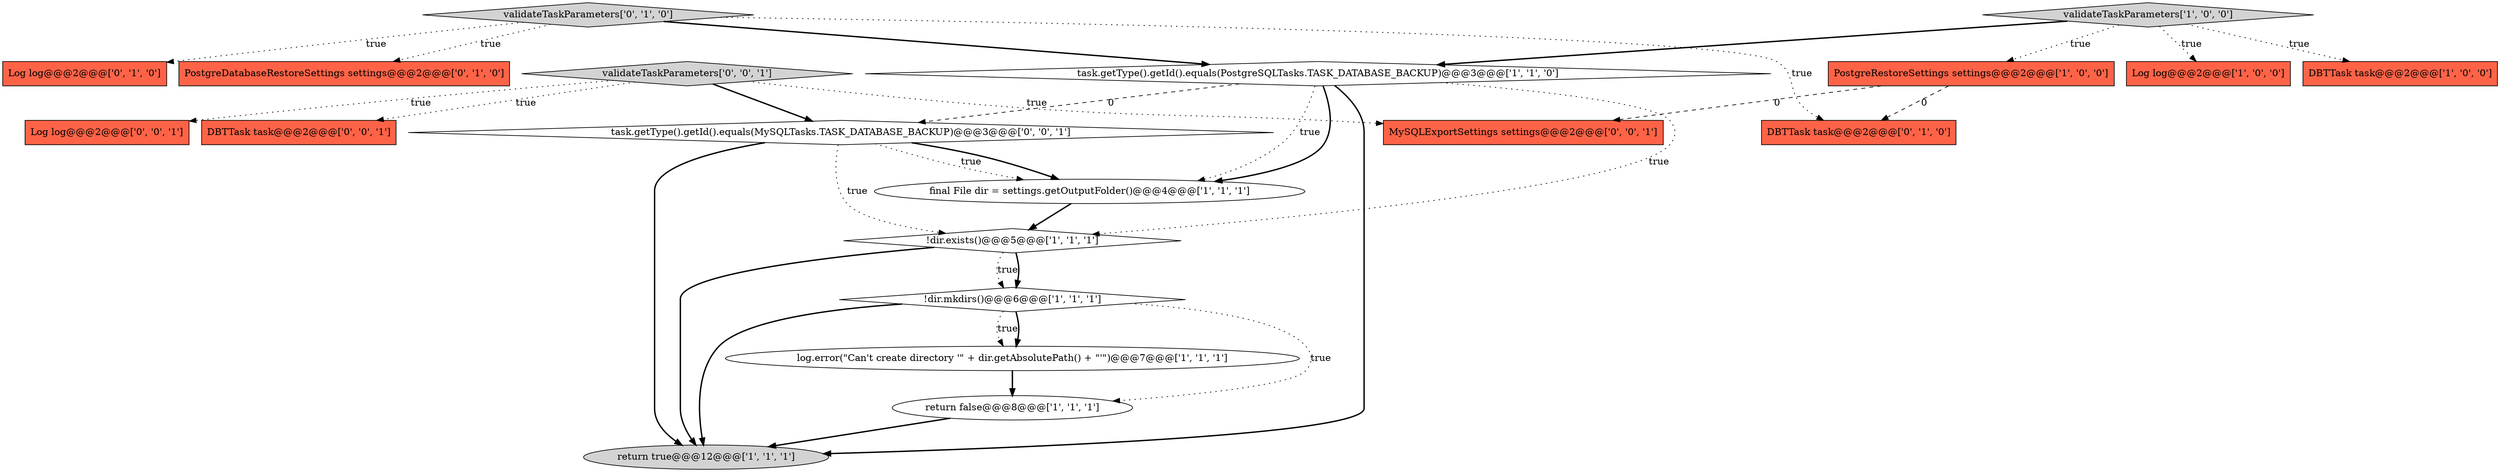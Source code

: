 digraph {
8 [style = filled, label = "return false@@@8@@@['1', '1', '1']", fillcolor = white, shape = ellipse image = "AAA0AAABBB1BBB"];
19 [style = filled, label = "MySQLExportSettings settings@@@2@@@['0', '0', '1']", fillcolor = tomato, shape = box image = "AAA0AAABBB3BBB"];
5 [style = filled, label = "!dir.exists()@@@5@@@['1', '1', '1']", fillcolor = white, shape = diamond image = "AAA0AAABBB1BBB"];
4 [style = filled, label = "Log log@@@2@@@['1', '0', '0']", fillcolor = tomato, shape = box image = "AAA0AAABBB1BBB"];
9 [style = filled, label = "PostgreRestoreSettings settings@@@2@@@['1', '0', '0']", fillcolor = tomato, shape = box image = "AAA1AAABBB1BBB"];
1 [style = filled, label = "DBTTask task@@@2@@@['1', '0', '0']", fillcolor = tomato, shape = box image = "AAA0AAABBB1BBB"];
0 [style = filled, label = "!dir.mkdirs()@@@6@@@['1', '1', '1']", fillcolor = white, shape = diamond image = "AAA0AAABBB1BBB"];
3 [style = filled, label = "task.getType().getId().equals(PostgreSQLTasks.TASK_DATABASE_BACKUP)@@@3@@@['1', '1', '0']", fillcolor = white, shape = diamond image = "AAA0AAABBB1BBB"];
16 [style = filled, label = "DBTTask task@@@2@@@['0', '0', '1']", fillcolor = tomato, shape = box image = "AAA0AAABBB3BBB"];
2 [style = filled, label = "return true@@@12@@@['1', '1', '1']", fillcolor = lightgray, shape = ellipse image = "AAA0AAABBB1BBB"];
10 [style = filled, label = "log.error(\"Can't create directory '\" + dir.getAbsolutePath() + \"'\")@@@7@@@['1', '1', '1']", fillcolor = white, shape = ellipse image = "AAA0AAABBB1BBB"];
14 [style = filled, label = "DBTTask task@@@2@@@['0', '1', '0']", fillcolor = tomato, shape = box image = "AAA1AAABBB2BBB"];
7 [style = filled, label = "final File dir = settings.getOutputFolder()@@@4@@@['1', '1', '1']", fillcolor = white, shape = ellipse image = "AAA0AAABBB1BBB"];
13 [style = filled, label = "Log log@@@2@@@['0', '1', '0']", fillcolor = tomato, shape = box image = "AAA0AAABBB2BBB"];
17 [style = filled, label = "validateTaskParameters['0', '0', '1']", fillcolor = lightgray, shape = diamond image = "AAA0AAABBB3BBB"];
6 [style = filled, label = "validateTaskParameters['1', '0', '0']", fillcolor = lightgray, shape = diamond image = "AAA0AAABBB1BBB"];
15 [style = filled, label = "task.getType().getId().equals(MySQLTasks.TASK_DATABASE_BACKUP)@@@3@@@['0', '0', '1']", fillcolor = white, shape = diamond image = "AAA0AAABBB3BBB"];
18 [style = filled, label = "Log log@@@2@@@['0', '0', '1']", fillcolor = tomato, shape = box image = "AAA0AAABBB3BBB"];
11 [style = filled, label = "validateTaskParameters['0', '1', '0']", fillcolor = lightgray, shape = diamond image = "AAA0AAABBB2BBB"];
12 [style = filled, label = "PostgreDatabaseRestoreSettings settings@@@2@@@['0', '1', '0']", fillcolor = tomato, shape = box image = "AAA0AAABBB2BBB"];
15->5 [style = dotted, label="true"];
6->3 [style = bold, label=""];
3->7 [style = dotted, label="true"];
15->2 [style = bold, label=""];
15->7 [style = bold, label=""];
17->18 [style = dotted, label="true"];
0->10 [style = dotted, label="true"];
11->12 [style = dotted, label="true"];
0->2 [style = bold, label=""];
11->14 [style = dotted, label="true"];
6->1 [style = dotted, label="true"];
5->0 [style = dotted, label="true"];
11->13 [style = dotted, label="true"];
15->7 [style = dotted, label="true"];
17->16 [style = dotted, label="true"];
0->8 [style = dotted, label="true"];
9->19 [style = dashed, label="0"];
5->2 [style = bold, label=""];
7->5 [style = bold, label=""];
0->10 [style = bold, label=""];
3->5 [style = dotted, label="true"];
9->14 [style = dashed, label="0"];
6->4 [style = dotted, label="true"];
3->2 [style = bold, label=""];
6->9 [style = dotted, label="true"];
3->7 [style = bold, label=""];
5->0 [style = bold, label=""];
10->8 [style = bold, label=""];
8->2 [style = bold, label=""];
11->3 [style = bold, label=""];
17->19 [style = dotted, label="true"];
17->15 [style = bold, label=""];
3->15 [style = dashed, label="0"];
}
